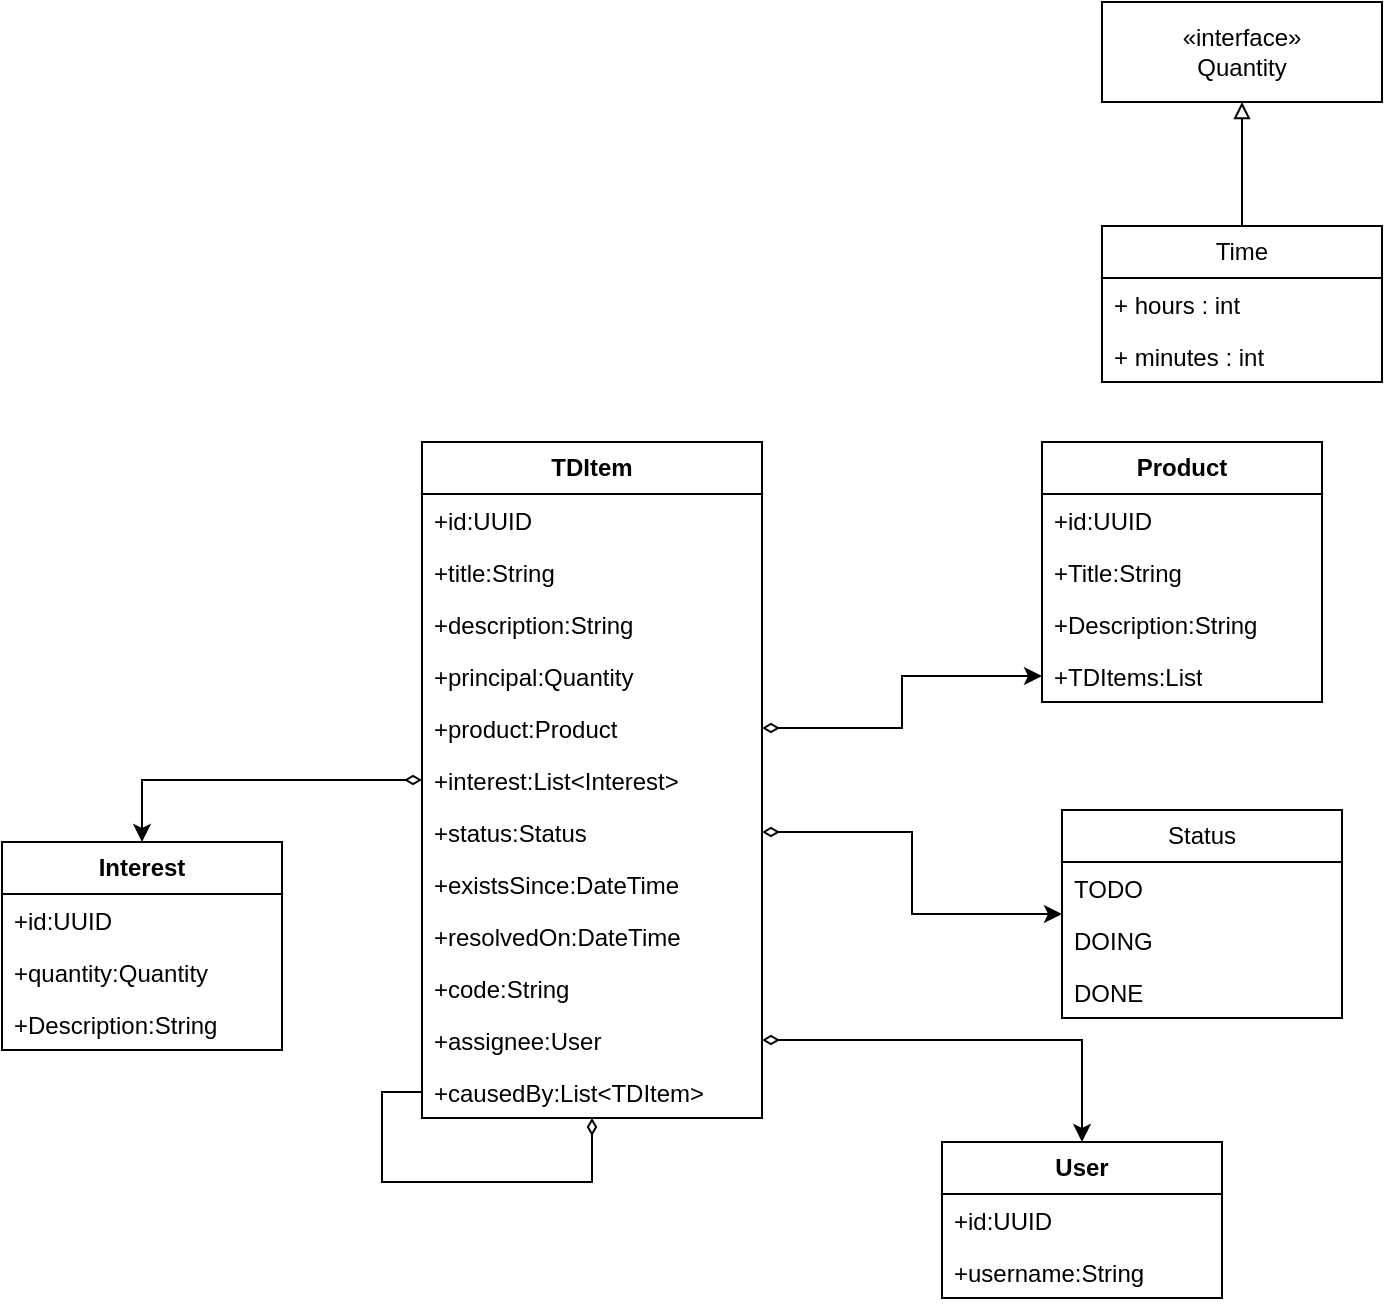 <mxfile version="21.6.8" type="device">
  <diagram name="Page-1" id="dc-4MiTBpBkoqlZ6n3Rn">
    <mxGraphModel dx="840" dy="494" grid="1" gridSize="10" guides="1" tooltips="1" connect="1" arrows="1" fold="1" page="1" pageScale="1" pageWidth="827" pageHeight="1169" math="0" shadow="0">
      <root>
        <mxCell id="0" />
        <mxCell id="1" parent="0" />
        <mxCell id="6jgQYNaYV758KTf9h8UB-3" value="TDItem" style="swimlane;fontStyle=1;childLayout=stackLayout;horizontal=1;startSize=26;fillColor=none;horizontalStack=0;resizeParent=1;resizeParentMax=0;resizeLast=0;collapsible=1;marginBottom=0;whiteSpace=wrap;html=1;" vertex="1" parent="1">
          <mxGeometry x="340" y="320" width="170" height="338" as="geometry" />
        </mxCell>
        <mxCell id="6jgQYNaYV758KTf9h8UB-4" value="+id:UUID" style="text;strokeColor=none;fillColor=none;align=left;verticalAlign=top;spacingLeft=4;spacingRight=4;overflow=hidden;rotatable=0;points=[[0,0.5],[1,0.5]];portConstraint=eastwest;whiteSpace=wrap;html=1;" vertex="1" parent="6jgQYNaYV758KTf9h8UB-3">
          <mxGeometry y="26" width="170" height="26" as="geometry" />
        </mxCell>
        <mxCell id="6jgQYNaYV758KTf9h8UB-5" value="+title:String" style="text;strokeColor=none;fillColor=none;align=left;verticalAlign=top;spacingLeft=4;spacingRight=4;overflow=hidden;rotatable=0;points=[[0,0.5],[1,0.5]];portConstraint=eastwest;whiteSpace=wrap;html=1;" vertex="1" parent="6jgQYNaYV758KTf9h8UB-3">
          <mxGeometry y="52" width="170" height="26" as="geometry" />
        </mxCell>
        <mxCell id="6jgQYNaYV758KTf9h8UB-6" value="+description:String" style="text;strokeColor=none;fillColor=none;align=left;verticalAlign=top;spacingLeft=4;spacingRight=4;overflow=hidden;rotatable=0;points=[[0,0.5],[1,0.5]];portConstraint=eastwest;whiteSpace=wrap;html=1;" vertex="1" parent="6jgQYNaYV758KTf9h8UB-3">
          <mxGeometry y="78" width="170" height="26" as="geometry" />
        </mxCell>
        <mxCell id="6jgQYNaYV758KTf9h8UB-8" value="+principal:Quantity" style="text;strokeColor=none;fillColor=none;align=left;verticalAlign=top;spacingLeft=4;spacingRight=4;overflow=hidden;rotatable=0;points=[[0,0.5],[1,0.5]];portConstraint=eastwest;whiteSpace=wrap;html=1;" vertex="1" parent="6jgQYNaYV758KTf9h8UB-3">
          <mxGeometry y="104" width="170" height="26" as="geometry" />
        </mxCell>
        <mxCell id="6jgQYNaYV758KTf9h8UB-22" value="+product:Product" style="text;strokeColor=none;fillColor=none;align=left;verticalAlign=top;spacingLeft=4;spacingRight=4;overflow=hidden;rotatable=0;points=[[0,0.5],[1,0.5]];portConstraint=eastwest;whiteSpace=wrap;html=1;" vertex="1" parent="6jgQYNaYV758KTf9h8UB-3">
          <mxGeometry y="130" width="170" height="26" as="geometry" />
        </mxCell>
        <mxCell id="6jgQYNaYV758KTf9h8UB-29" value="+interest:List&amp;lt;Interest&amp;gt;" style="text;strokeColor=none;fillColor=none;align=left;verticalAlign=top;spacingLeft=4;spacingRight=4;overflow=hidden;rotatable=0;points=[[0,0.5],[1,0.5]];portConstraint=eastwest;whiteSpace=wrap;html=1;" vertex="1" parent="6jgQYNaYV758KTf9h8UB-3">
          <mxGeometry y="156" width="170" height="26" as="geometry" />
        </mxCell>
        <mxCell id="6jgQYNaYV758KTf9h8UB-31" value="+status:Status" style="text;strokeColor=none;fillColor=none;align=left;verticalAlign=top;spacingLeft=4;spacingRight=4;overflow=hidden;rotatable=0;points=[[0,0.5],[1,0.5]];portConstraint=eastwest;whiteSpace=wrap;html=1;" vertex="1" parent="6jgQYNaYV758KTf9h8UB-3">
          <mxGeometry y="182" width="170" height="26" as="geometry" />
        </mxCell>
        <mxCell id="6jgQYNaYV758KTf9h8UB-37" value="+existsSince:DateTime" style="text;strokeColor=none;fillColor=none;align=left;verticalAlign=top;spacingLeft=4;spacingRight=4;overflow=hidden;rotatable=0;points=[[0,0.5],[1,0.5]];portConstraint=eastwest;whiteSpace=wrap;html=1;" vertex="1" parent="6jgQYNaYV758KTf9h8UB-3">
          <mxGeometry y="208" width="170" height="26" as="geometry" />
        </mxCell>
        <mxCell id="6jgQYNaYV758KTf9h8UB-38" value="+resolvedOn:DateTime" style="text;strokeColor=none;fillColor=none;align=left;verticalAlign=top;spacingLeft=4;spacingRight=4;overflow=hidden;rotatable=0;points=[[0,0.5],[1,0.5]];portConstraint=eastwest;whiteSpace=wrap;html=1;" vertex="1" parent="6jgQYNaYV758KTf9h8UB-3">
          <mxGeometry y="234" width="170" height="26" as="geometry" />
        </mxCell>
        <mxCell id="6jgQYNaYV758KTf9h8UB-39" value="+code:String" style="text;strokeColor=none;fillColor=none;align=left;verticalAlign=top;spacingLeft=4;spacingRight=4;overflow=hidden;rotatable=0;points=[[0,0.5],[1,0.5]];portConstraint=eastwest;whiteSpace=wrap;html=1;" vertex="1" parent="6jgQYNaYV758KTf9h8UB-3">
          <mxGeometry y="260" width="170" height="26" as="geometry" />
        </mxCell>
        <mxCell id="6jgQYNaYV758KTf9h8UB-40" value="+assignee:User" style="text;strokeColor=none;fillColor=none;align=left;verticalAlign=top;spacingLeft=4;spacingRight=4;overflow=hidden;rotatable=0;points=[[0,0.5],[1,0.5]];portConstraint=eastwest;whiteSpace=wrap;html=1;" vertex="1" parent="6jgQYNaYV758KTf9h8UB-3">
          <mxGeometry y="286" width="170" height="26" as="geometry" />
        </mxCell>
        <mxCell id="6jgQYNaYV758KTf9h8UB-50" style="edgeStyle=orthogonalEdgeStyle;rounded=0;orthogonalLoop=1;jettySize=auto;html=1;endArrow=diamondThin;endFill=0;" edge="1" parent="6jgQYNaYV758KTf9h8UB-3" source="6jgQYNaYV758KTf9h8UB-47" target="6jgQYNaYV758KTf9h8UB-3">
          <mxGeometry relative="1" as="geometry">
            <Array as="points">
              <mxPoint x="-20" y="325" />
              <mxPoint x="-20" y="370" />
              <mxPoint x="85" y="370" />
            </Array>
          </mxGeometry>
        </mxCell>
        <mxCell id="6jgQYNaYV758KTf9h8UB-47" value="+causedBy:List&amp;lt;TDItem&amp;gt;" style="text;strokeColor=none;fillColor=none;align=left;verticalAlign=top;spacingLeft=4;spacingRight=4;overflow=hidden;rotatable=0;points=[[0,0.5],[1,0.5]];portConstraint=eastwest;whiteSpace=wrap;html=1;" vertex="1" parent="6jgQYNaYV758KTf9h8UB-3">
          <mxGeometry y="312" width="170" height="26" as="geometry" />
        </mxCell>
        <mxCell id="6jgQYNaYV758KTf9h8UB-14" style="edgeStyle=orthogonalEdgeStyle;rounded=0;orthogonalLoop=1;jettySize=auto;html=1;endArrow=block;endFill=0;" edge="1" parent="1" source="6jgQYNaYV758KTf9h8UB-9" target="6jgQYNaYV758KTf9h8UB-13">
          <mxGeometry relative="1" as="geometry" />
        </mxCell>
        <mxCell id="6jgQYNaYV758KTf9h8UB-9" value="Time" style="swimlane;fontStyle=0;childLayout=stackLayout;horizontal=1;startSize=26;fillColor=none;horizontalStack=0;resizeParent=1;resizeParentMax=0;resizeLast=0;collapsible=1;marginBottom=0;whiteSpace=wrap;html=1;" vertex="1" parent="1">
          <mxGeometry x="680" y="212" width="140" height="78" as="geometry" />
        </mxCell>
        <mxCell id="6jgQYNaYV758KTf9h8UB-10" value="+ hours : int" style="text;strokeColor=none;fillColor=none;align=left;verticalAlign=top;spacingLeft=4;spacingRight=4;overflow=hidden;rotatable=0;points=[[0,0.5],[1,0.5]];portConstraint=eastwest;whiteSpace=wrap;html=1;" vertex="1" parent="6jgQYNaYV758KTf9h8UB-9">
          <mxGeometry y="26" width="140" height="26" as="geometry" />
        </mxCell>
        <mxCell id="6jgQYNaYV758KTf9h8UB-11" value="+ minutes : int" style="text;strokeColor=none;fillColor=none;align=left;verticalAlign=top;spacingLeft=4;spacingRight=4;overflow=hidden;rotatable=0;points=[[0,0.5],[1,0.5]];portConstraint=eastwest;whiteSpace=wrap;html=1;" vertex="1" parent="6jgQYNaYV758KTf9h8UB-9">
          <mxGeometry y="52" width="140" height="26" as="geometry" />
        </mxCell>
        <mxCell id="6jgQYNaYV758KTf9h8UB-13" value="«interface»&lt;br&gt;Quantity" style="html=1;whiteSpace=wrap;" vertex="1" parent="1">
          <mxGeometry x="680" y="100" width="140" height="50" as="geometry" />
        </mxCell>
        <mxCell id="6jgQYNaYV758KTf9h8UB-15" value="Product" style="swimlane;fontStyle=1;childLayout=stackLayout;horizontal=1;startSize=26;fillColor=none;horizontalStack=0;resizeParent=1;resizeParentMax=0;resizeLast=0;collapsible=1;marginBottom=0;whiteSpace=wrap;html=1;" vertex="1" parent="1">
          <mxGeometry x="650" y="320" width="140" height="130" as="geometry" />
        </mxCell>
        <mxCell id="6jgQYNaYV758KTf9h8UB-16" value="+id:UUID" style="text;strokeColor=none;fillColor=none;align=left;verticalAlign=top;spacingLeft=4;spacingRight=4;overflow=hidden;rotatable=0;points=[[0,0.5],[1,0.5]];portConstraint=eastwest;whiteSpace=wrap;html=1;" vertex="1" parent="6jgQYNaYV758KTf9h8UB-15">
          <mxGeometry y="26" width="140" height="26" as="geometry" />
        </mxCell>
        <mxCell id="6jgQYNaYV758KTf9h8UB-17" value="+Title:String" style="text;strokeColor=none;fillColor=none;align=left;verticalAlign=top;spacingLeft=4;spacingRight=4;overflow=hidden;rotatable=0;points=[[0,0.5],[1,0.5]];portConstraint=eastwest;whiteSpace=wrap;html=1;" vertex="1" parent="6jgQYNaYV758KTf9h8UB-15">
          <mxGeometry y="52" width="140" height="26" as="geometry" />
        </mxCell>
        <mxCell id="6jgQYNaYV758KTf9h8UB-18" value="+Description:String" style="text;strokeColor=none;fillColor=none;align=left;verticalAlign=top;spacingLeft=4;spacingRight=4;overflow=hidden;rotatable=0;points=[[0,0.5],[1,0.5]];portConstraint=eastwest;whiteSpace=wrap;html=1;" vertex="1" parent="6jgQYNaYV758KTf9h8UB-15">
          <mxGeometry y="78" width="140" height="26" as="geometry" />
        </mxCell>
        <mxCell id="6jgQYNaYV758KTf9h8UB-19" value="+TDItems:List" style="text;strokeColor=none;fillColor=none;align=left;verticalAlign=top;spacingLeft=4;spacingRight=4;overflow=hidden;rotatable=0;points=[[0,0.5],[1,0.5]];portConstraint=eastwest;whiteSpace=wrap;html=1;" vertex="1" parent="6jgQYNaYV758KTf9h8UB-15">
          <mxGeometry y="104" width="140" height="26" as="geometry" />
        </mxCell>
        <mxCell id="6jgQYNaYV758KTf9h8UB-23" style="edgeStyle=orthogonalEdgeStyle;rounded=0;orthogonalLoop=1;jettySize=auto;html=1;startArrow=diamondThin;startFill=0;" edge="1" parent="1" source="6jgQYNaYV758KTf9h8UB-22" target="6jgQYNaYV758KTf9h8UB-19">
          <mxGeometry relative="1" as="geometry" />
        </mxCell>
        <mxCell id="6jgQYNaYV758KTf9h8UB-24" value="Interest" style="swimlane;fontStyle=1;childLayout=stackLayout;horizontal=1;startSize=26;fillColor=none;horizontalStack=0;resizeParent=1;resizeParentMax=0;resizeLast=0;collapsible=1;marginBottom=0;whiteSpace=wrap;html=1;" vertex="1" parent="1">
          <mxGeometry x="130" y="520" width="140" height="104" as="geometry" />
        </mxCell>
        <mxCell id="6jgQYNaYV758KTf9h8UB-25" value="+id:UUID" style="text;strokeColor=none;fillColor=none;align=left;verticalAlign=top;spacingLeft=4;spacingRight=4;overflow=hidden;rotatable=0;points=[[0,0.5],[1,0.5]];portConstraint=eastwest;whiteSpace=wrap;html=1;" vertex="1" parent="6jgQYNaYV758KTf9h8UB-24">
          <mxGeometry y="26" width="140" height="26" as="geometry" />
        </mxCell>
        <mxCell id="6jgQYNaYV758KTf9h8UB-26" value="+quantity:Quantity" style="text;strokeColor=none;fillColor=none;align=left;verticalAlign=top;spacingLeft=4;spacingRight=4;overflow=hidden;rotatable=0;points=[[0,0.5],[1,0.5]];portConstraint=eastwest;whiteSpace=wrap;html=1;" vertex="1" parent="6jgQYNaYV758KTf9h8UB-24">
          <mxGeometry y="52" width="140" height="26" as="geometry" />
        </mxCell>
        <mxCell id="6jgQYNaYV758KTf9h8UB-27" value="+Description:String" style="text;strokeColor=none;fillColor=none;align=left;verticalAlign=top;spacingLeft=4;spacingRight=4;overflow=hidden;rotatable=0;points=[[0,0.5],[1,0.5]];portConstraint=eastwest;whiteSpace=wrap;html=1;" vertex="1" parent="6jgQYNaYV758KTf9h8UB-24">
          <mxGeometry y="78" width="140" height="26" as="geometry" />
        </mxCell>
        <mxCell id="6jgQYNaYV758KTf9h8UB-30" style="edgeStyle=orthogonalEdgeStyle;rounded=0;orthogonalLoop=1;jettySize=auto;html=1;entryX=0.5;entryY=0;entryDx=0;entryDy=0;startArrow=diamondThin;startFill=0;" edge="1" parent="1" source="6jgQYNaYV758KTf9h8UB-29" target="6jgQYNaYV758KTf9h8UB-24">
          <mxGeometry relative="1" as="geometry" />
        </mxCell>
        <mxCell id="6jgQYNaYV758KTf9h8UB-32" value="Status" style="swimlane;fontStyle=0;childLayout=stackLayout;horizontal=1;startSize=26;fillColor=none;horizontalStack=0;resizeParent=1;resizeParentMax=0;resizeLast=0;collapsible=1;marginBottom=0;whiteSpace=wrap;html=1;" vertex="1" parent="1">
          <mxGeometry x="660" y="504" width="140" height="104" as="geometry" />
        </mxCell>
        <mxCell id="6jgQYNaYV758KTf9h8UB-33" value="TODO" style="text;strokeColor=none;fillColor=none;align=left;verticalAlign=top;spacingLeft=4;spacingRight=4;overflow=hidden;rotatable=0;points=[[0,0.5],[1,0.5]];portConstraint=eastwest;whiteSpace=wrap;html=1;" vertex="1" parent="6jgQYNaYV758KTf9h8UB-32">
          <mxGeometry y="26" width="140" height="26" as="geometry" />
        </mxCell>
        <mxCell id="6jgQYNaYV758KTf9h8UB-34" value="DOING" style="text;strokeColor=none;fillColor=none;align=left;verticalAlign=top;spacingLeft=4;spacingRight=4;overflow=hidden;rotatable=0;points=[[0,0.5],[1,0.5]];portConstraint=eastwest;whiteSpace=wrap;html=1;" vertex="1" parent="6jgQYNaYV758KTf9h8UB-32">
          <mxGeometry y="52" width="140" height="26" as="geometry" />
        </mxCell>
        <mxCell id="6jgQYNaYV758KTf9h8UB-35" value="DONE" style="text;strokeColor=none;fillColor=none;align=left;verticalAlign=top;spacingLeft=4;spacingRight=4;overflow=hidden;rotatable=0;points=[[0,0.5],[1,0.5]];portConstraint=eastwest;whiteSpace=wrap;html=1;" vertex="1" parent="6jgQYNaYV758KTf9h8UB-32">
          <mxGeometry y="78" width="140" height="26" as="geometry" />
        </mxCell>
        <mxCell id="6jgQYNaYV758KTf9h8UB-36" style="edgeStyle=orthogonalEdgeStyle;rounded=0;orthogonalLoop=1;jettySize=auto;html=1;startArrow=diamondThin;startFill=0;" edge="1" parent="1" source="6jgQYNaYV758KTf9h8UB-31" target="6jgQYNaYV758KTf9h8UB-32">
          <mxGeometry relative="1" as="geometry" />
        </mxCell>
        <mxCell id="6jgQYNaYV758KTf9h8UB-41" value="User" style="swimlane;fontStyle=1;childLayout=stackLayout;horizontal=1;startSize=26;fillColor=none;horizontalStack=0;resizeParent=1;resizeParentMax=0;resizeLast=0;collapsible=1;marginBottom=0;whiteSpace=wrap;html=1;" vertex="1" parent="1">
          <mxGeometry x="600" y="670" width="140" height="78" as="geometry" />
        </mxCell>
        <mxCell id="6jgQYNaYV758KTf9h8UB-42" value="+id:UUID" style="text;strokeColor=none;fillColor=none;align=left;verticalAlign=top;spacingLeft=4;spacingRight=4;overflow=hidden;rotatable=0;points=[[0,0.5],[1,0.5]];portConstraint=eastwest;whiteSpace=wrap;html=1;" vertex="1" parent="6jgQYNaYV758KTf9h8UB-41">
          <mxGeometry y="26" width="140" height="26" as="geometry" />
        </mxCell>
        <mxCell id="6jgQYNaYV758KTf9h8UB-43" value="+username:String" style="text;strokeColor=none;fillColor=none;align=left;verticalAlign=top;spacingLeft=4;spacingRight=4;overflow=hidden;rotatable=0;points=[[0,0.5],[1,0.5]];portConstraint=eastwest;whiteSpace=wrap;html=1;" vertex="1" parent="6jgQYNaYV758KTf9h8UB-41">
          <mxGeometry y="52" width="140" height="26" as="geometry" />
        </mxCell>
        <mxCell id="6jgQYNaYV758KTf9h8UB-46" style="edgeStyle=orthogonalEdgeStyle;rounded=0;orthogonalLoop=1;jettySize=auto;html=1;entryX=0.5;entryY=0;entryDx=0;entryDy=0;startArrow=diamondThin;startFill=0;" edge="1" parent="1" source="6jgQYNaYV758KTf9h8UB-40" target="6jgQYNaYV758KTf9h8UB-41">
          <mxGeometry relative="1" as="geometry" />
        </mxCell>
      </root>
    </mxGraphModel>
  </diagram>
</mxfile>
